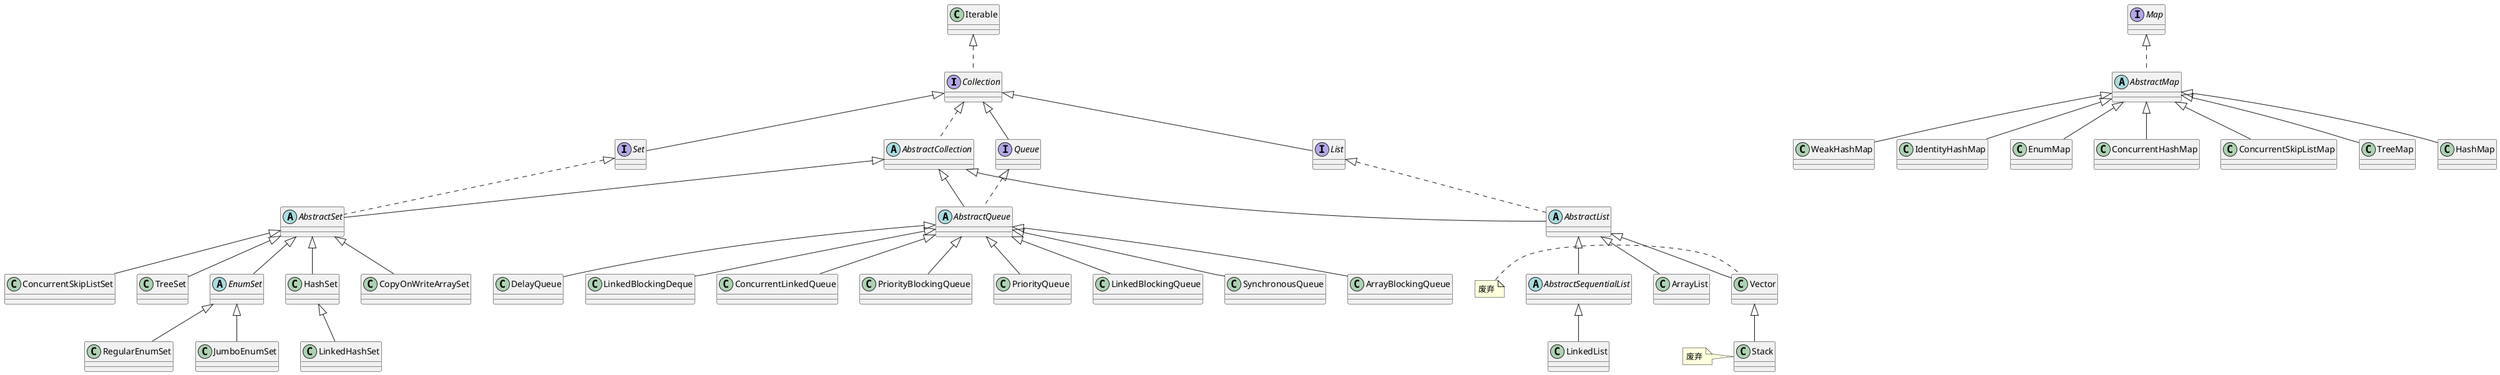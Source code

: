 @startuml

together {
    '接口的定义'
    interface Collection
    interface List
    interface Set
    interface Queue

    'abs 的定义'
    abstract class AbstractCollection
    abstract class AbstractList
        class ArrayList
        class Vector
            class Stack
    abstract class AbstractSequentialList
        class LinkedList
    abstract class AbstractSet
        class TreeSet
        class HashSet
            class LinkedHashSet
        abstract class EnumSet
            class JumboEnumSet
            class RegularEnumSet
        class CopyOnWriteArraySet
        class ConcurrentSkipListSet
    abstract class AbstractQueue
        class PriorityQueue
        class LinkedBlockingQueue
        class SynchronousQueue
        class ArrayBlockingQueue
        class DelayQueue
        class LinkedBlockingDeque
        class ConcurrentLinkedQueue

    '接口继承关系'
    Collection <|-- List
    Collection <|-- Set
    Collection <|-- Queue

    '接口实现关系'
    Collection <|.. AbstractCollection
    Iterable <|.. Collection
    List <|.. AbstractList
    Set <|.. AbstractSet
    Queue <|.. AbstractQueue

    'List'
    AbstractCollection <|-- AbstractList
    AbstractList <|-- AbstractSequentialList
        AbstractSequentialList <|-- LinkedList
    AbstractList <|-- ArrayList
    AbstractList <|-- Vector
            note left of Vector
            废弃
            end note
        Vector <|-- Stack
            note left of Stack
            废弃
            end note

    'Set'
    AbstractCollection <|-- AbstractSet
    AbstractSet <|-- TreeSet
    AbstractSet <|-- HashSet
        HashSet <|-- LinkedHashSet
    AbstractSet <|-- EnumSet
        EnumSet <|-- JumboEnumSet
        EnumSet <|-- RegularEnumSet
    AbstractSet <|-- CopyOnWriteArraySet
    AbstractSet <|-- ConcurrentSkipListSet

    'Queue'
    AbstractCollection <|-- AbstractQueue
    AbstractQueue <|-- SynchronousQueue
    AbstractQueue <|-- PriorityQueue
    AbstractQueue <|-- LinkedBlockingQueue
    AbstractQueue <|-- PriorityBlockingQueue
    AbstractQueue <|-- ArrayBlockingQueue
    AbstractQueue <|-- DelayQueue
    AbstractQueue <|-- LinkedBlockingDeque
    AbstractQueue <|-- ConcurrentLinkedQueue
}

together {
    interface Map
    abstract class AbstractMap
        class HashMap
        class WeakHashMap
        class IdentityHashMap
        class EnumMap
        class ConcurrentHashMap
        class ConcurrentSkipListMap
        class TreeMap

    Map <|.. AbstractMap

    AbstractMap <|-- HashMap
    AbstractMap <|-- WeakHashMap
    AbstractMap <|-- IdentityHashMap
    AbstractMap <|-- EnumMap
    AbstractMap <|-- ConcurrentHashMap
    AbstractMap <|-- ConcurrentSkipListMap
    AbstractMap <|-- TreeMap
}

@enduml